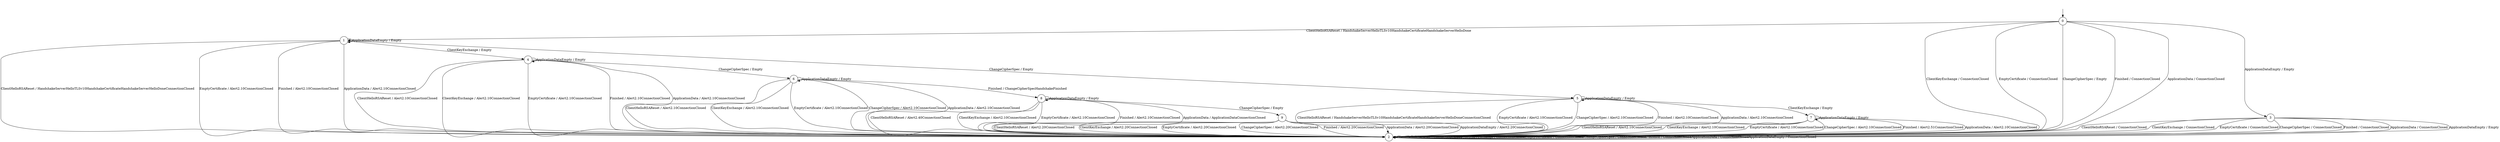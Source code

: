 digraph g {
__start0 [label="" shape="none"];

	s0 [shape="circle" label="0"];
	s1 [shape="circle" label="1"];
	s2 [shape="circle" label="2"];
	s3 [shape="circle" label="3"];
	s4 [shape="circle" label="4"];
	s5 [shape="circle" label="5"];
	s6 [shape="circle" label="6"];
	s7 [shape="circle" label="7"];
	s8 [shape="circle" label="8"];
	s9 [shape="circle" label="9"];
	s0 -> s1 [label="ClientHelloRSAReset / HandshakeServerHelloTLSv10HandshakeCertificateHandshakeServerHelloDone"];
	s0 -> s2 [label="ClientKeyExchange / ConnectionClosed"];
	s0 -> s2 [label="EmptyCertificate / ConnectionClosed"];
	s0 -> s2 [label="ChangeCipherSpec / Empty"];
	s0 -> s2 [label="Finished / ConnectionClosed"];
	s0 -> s2 [label="ApplicationData / ConnectionClosed"];
	s0 -> s3 [label="ApplicationDataEmpty / Empty"];
	s1 -> s2 [label="ClientHelloRSAReset / HandshakeServerHelloTLSv10HandshakeCertificateHandshakeServerHelloDoneConnectionClosed"];
	s1 -> s4 [label="ClientKeyExchange / Empty"];
	s1 -> s2 [label="EmptyCertificate / Alert2.10ConnectionClosed"];
	s1 -> s5 [label="ChangeCipherSpec / Empty"];
	s1 -> s2 [label="Finished / Alert2.10ConnectionClosed"];
	s1 -> s2 [label="ApplicationData / Alert2.10ConnectionClosed"];
	s1 -> s1 [label="ApplicationDataEmpty / Empty"];
	s2 -> s2 [label="ClientHelloRSAReset / ConnectionClosed"];
	s2 -> s2 [label="ClientKeyExchange / ConnectionClosed"];
	s2 -> s2 [label="EmptyCertificate / ConnectionClosed"];
	s2 -> s2 [label="ChangeCipherSpec / ConnectionClosed"];
	s2 -> s2 [label="Finished / ConnectionClosed"];
	s2 -> s2 [label="ApplicationData / ConnectionClosed"];
	s2 -> s2 [label="ApplicationDataEmpty / ConnectionClosed"];
	s3 -> s2 [label="ClientHelloRSAReset / ConnectionClosed"];
	s3 -> s2 [label="ClientKeyExchange / ConnectionClosed"];
	s3 -> s2 [label="EmptyCertificate / ConnectionClosed"];
	s3 -> s2 [label="ChangeCipherSpec / ConnectionClosed"];
	s3 -> s2 [label="Finished / ConnectionClosed"];
	s3 -> s2 [label="ApplicationData / ConnectionClosed"];
	s3 -> s2 [label="ApplicationDataEmpty / Empty"];
	s4 -> s2 [label="ClientHelloRSAReset / Alert2.10ConnectionClosed"];
	s4 -> s2 [label="ClientKeyExchange / Alert2.10ConnectionClosed"];
	s4 -> s2 [label="EmptyCertificate / Alert2.10ConnectionClosed"];
	s4 -> s6 [label="ChangeCipherSpec / Empty"];
	s4 -> s2 [label="Finished / Alert2.10ConnectionClosed"];
	s4 -> s2 [label="ApplicationData / Alert2.10ConnectionClosed"];
	s4 -> s4 [label="ApplicationDataEmpty / Empty"];
	s5 -> s2 [label="ClientHelloRSAReset / HandshakeServerHelloTLSv10HandshakeCertificateHandshakeServerHelloDoneConnectionClosed"];
	s5 -> s7 [label="ClientKeyExchange / Empty"];
	s5 -> s2 [label="EmptyCertificate / Alert2.10ConnectionClosed"];
	s5 -> s2 [label="ChangeCipherSpec / Alert2.10ConnectionClosed"];
	s5 -> s2 [label="Finished / Alert2.10ConnectionClosed"];
	s5 -> s2 [label="ApplicationData / Alert2.10ConnectionClosed"];
	s5 -> s5 [label="ApplicationDataEmpty / Empty"];
	s6 -> s2 [label="ClientHelloRSAReset / Alert2.10ConnectionClosed"];
	s6 -> s2 [label="ClientKeyExchange / Alert2.10ConnectionClosed"];
	s6 -> s2 [label="EmptyCertificate / Alert2.10ConnectionClosed"];
	s6 -> s2 [label="ChangeCipherSpec / Alert2.10ConnectionClosed"];
	s6 -> s8 [label="Finished / ChangeCipherSpecHandshakeFinished"];
	s6 -> s2 [label="ApplicationData / Alert2.10ConnectionClosed"];
	s6 -> s6 [label="ApplicationDataEmpty / Empty"];
	s7 -> s2 [label="ClientHelloRSAReset / Alert2.10ConnectionClosed"];
	s7 -> s2 [label="ClientKeyExchange / Alert2.10ConnectionClosed"];
	s7 -> s2 [label="EmptyCertificate / Alert2.10ConnectionClosed"];
	s7 -> s2 [label="ChangeCipherSpec / Alert2.10ConnectionClosed"];
	s7 -> s2 [label="Finished / Alert2.51ConnectionClosed"];
	s7 -> s2 [label="ApplicationData / Alert2.10ConnectionClosed"];
	s7 -> s7 [label="ApplicationDataEmpty / Empty"];
	s8 -> s2 [label="ClientHelloRSAReset / Alert2.40ConnectionClosed"];
	s8 -> s2 [label="ClientKeyExchange / Alert2.10ConnectionClosed"];
	s8 -> s2 [label="EmptyCertificate / Alert2.10ConnectionClosed"];
	s8 -> s9 [label="ChangeCipherSpec / Empty"];
	s8 -> s2 [label="Finished / Alert2.10ConnectionClosed"];
	s8 -> s2 [label="ApplicationData / ApplicationDataConnectionClosed"];
	s8 -> s8 [label="ApplicationDataEmpty / Empty"];
	s9 -> s2 [label="ClientHelloRSAReset / Alert2.20ConnectionClosed"];
	s9 -> s2 [label="ClientKeyExchange / Alert2.20ConnectionClosed"];
	s9 -> s2 [label="EmptyCertificate / Alert2.20ConnectionClosed"];
	s9 -> s2 [label="ChangeCipherSpec / Alert2.20ConnectionClosed"];
	s9 -> s2 [label="Finished / Alert2.20ConnectionClosed"];
	s9 -> s2 [label="ApplicationData / Alert2.20ConnectionClosed"];
	s9 -> s2 [label="ApplicationDataEmpty / Alert2.20ConnectionClosed"];

__start0 -> s0;
}
